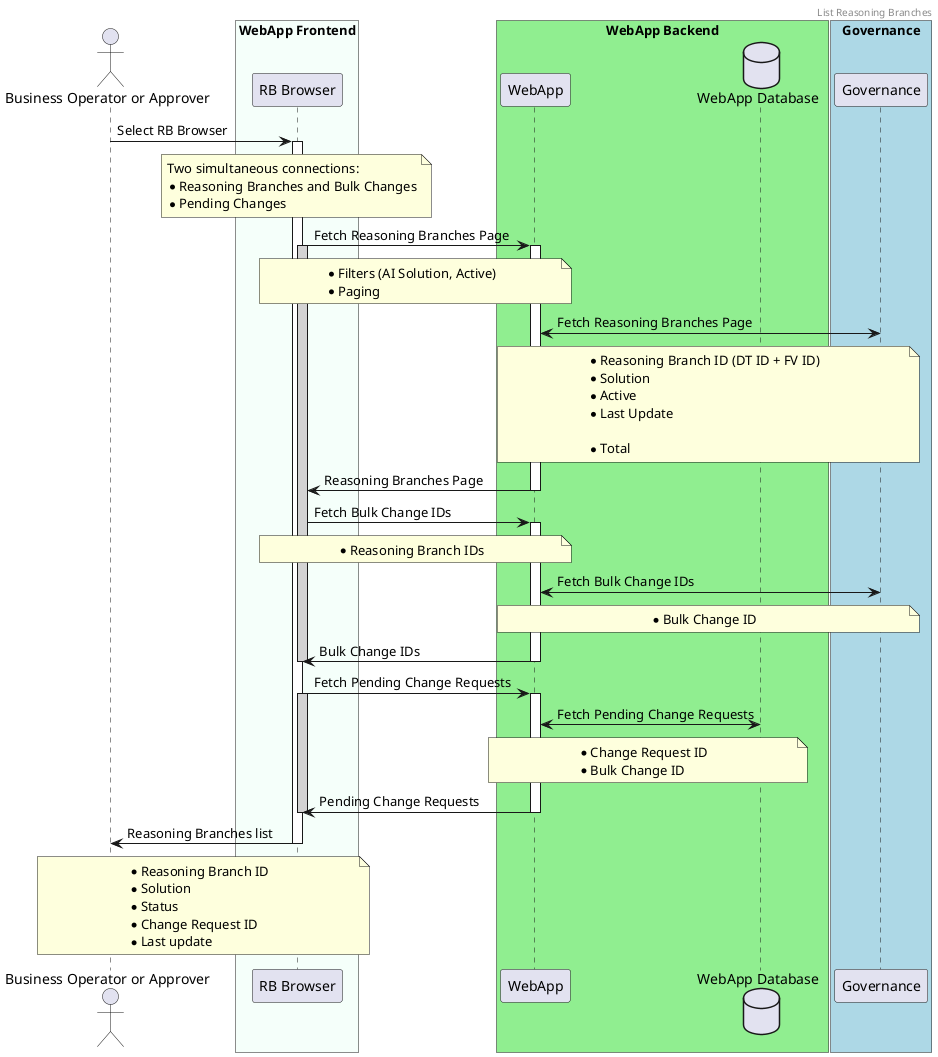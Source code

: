 @startuml
header List Reasoning Branches

actor BOA as "Business Operator or Approver"

box "WebApp Frontend" #MintCream
    participant Frontend as "RB Browser"
end box

box "WebApp Backend" #LightGreen
    participant Backend as "WebApp"
    database WebAppDB as "WebApp Database"
end box

box "Governance" #LightBlue
    participant G as "Governance"
end box

BOA -> Frontend : Select RB Browser

note over Frontend
Two simultaneous connections:
* Reasoning Branches and Bulk Changes
* Pending Changes
end note

activate Frontend
Frontend -> Backend : Fetch Reasoning Branches Page
note over Frontend, Backend
    * Filters (AI Solution, Active)
    * Paging
end note

activate Frontend #LightGray
activate Backend
Backend <-> G : Fetch Reasoning Branches Page
note over Backend, G
    * Reasoning Branch ID (DT ID + FV ID)
    * Solution
    * Active
    * Last Update

    * Total
end note

Backend -> Frontend : Reasoning Branches Page
deactivate Backend

Frontend -> Backend : Fetch Bulk Change IDs
activate Backend
note over Frontend, Backend
    * Reasoning Branch IDs
end note

Backend <-> G : Fetch Bulk Change IDs
note over Backend, G
    * Bulk Change ID
end note

Backend -> Frontend : Bulk Change IDs
deactivate Backend
deactivate Frontend


Frontend -> Backend : Fetch Pending Change Requests
activate Backend
activate Frontend#LightGray
Backend <-> WebAppDB : Fetch Pending Change Requests
note over Backend, WebAppDB
    * Change Request ID
    * Bulk Change ID
end note

Backend -> Frontend : Pending Change Requests
deactivate Backend
deactivate Frontend

Frontend -> BOA: Reasoning Branches list
deactivate Frontend
note over Frontend, BOA
    * Reasoning Branch ID
    * Solution
    * Status
    * Change Request ID
    * Last update
end note

@enduml
